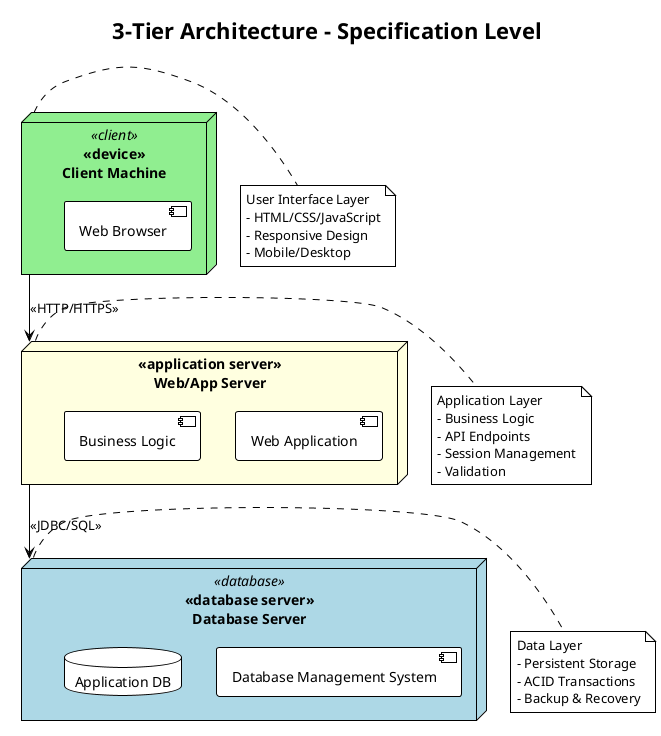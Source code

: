 @startuml
!theme plain
title 3-Tier Architecture - Specification Level

skinparam nodeBackgroundColor lightyellow
skinparam nodeBackgroundColor<<database>> lightblue
skinparam nodeBackgroundColor<<client>> lightgreen

node "<<device>>\nClient Machine" as client <<client>> {
  [Web Browser]
}

node "<<application server>>\nWeb/App Server" as appserver {
  [Web Application]
  [Business Logic]
}

node "<<database server>>\nDatabase Server" as dbserver <<database>> {
  [Database Management System]
  database "Application DB"
}

client -down-> appserver : <<HTTP/HTTPS>>
appserver -down-> dbserver : <<JDBC/SQL>>

note right of client
  User Interface Layer
  - HTML/CSS/JavaScript
  - Responsive Design
  - Mobile/Desktop
end note

note right of appserver
  Application Layer
  - Business Logic
  - API Endpoints
  - Session Management
  - Validation
end note

note right of dbserver
  Data Layer
  - Persistent Storage
  - ACID Transactions
  - Backup & Recovery
end note

@enduml
